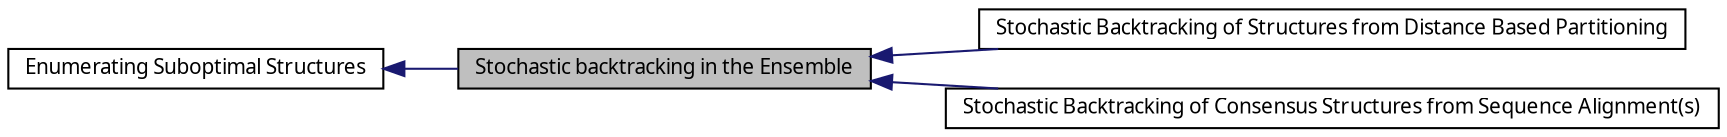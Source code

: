 digraph structs
{
  bgcolor="transparent";
  edge [fontname="FreeSans.ttf",fontsize=8,labelfontname="FreeSans.ttf",labelfontsize=8];
  node [fontname="FreeSans.ttf",fontsize=10,shape=record];
rankdir=LR;
  Node3 [label="Stochastic Backtracking of Structures from Distance Based Partitioning",height=0.2,width=0.4,color="black",URL="$group__kl__neighborhood__stochbt.html"];
  Node1 [label="Enumerating Suboptimal Structures",height=0.2,width=0.4,color="black",URL="$group__subopt__fold.html"];
  Node0 [label="Stochastic backtracking in the Ensemble",height=0.2,width=0.4,color="black", fillcolor="grey75", style="filled" fontcolor="black"];
  Node2 [label="Stochastic Backtracking of Consensus Structures from Sequence Alignment(s)",height=0.2,width=0.4,color="black",URL="$group__consensus__stochbt.html"];
  Node1->Node0 [shape=plaintext, color="midnightblue", dir="back", style="solid"];
  Node0->Node2 [shape=plaintext, color="midnightblue", dir="back", style="solid"];
  Node0->Node3 [shape=plaintext, color="midnightblue", dir="back", style="solid"];
}
